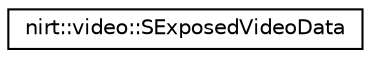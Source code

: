 digraph "Graphical Class Hierarchy"
{
 // LATEX_PDF_SIZE
  edge [fontname="Helvetica",fontsize="10",labelfontname="Helvetica",labelfontsize="10"];
  node [fontname="Helvetica",fontsize="10",shape=record];
  rankdir="LR";
  Node0 [label="nirt::video::SExposedVideoData",height=0.2,width=0.4,color="black", fillcolor="white", style="filled",URL="$structnirt_1_1video_1_1SExposedVideoData.html",tooltip="structure for holding data describing a driver and operating system specific data."];
}
